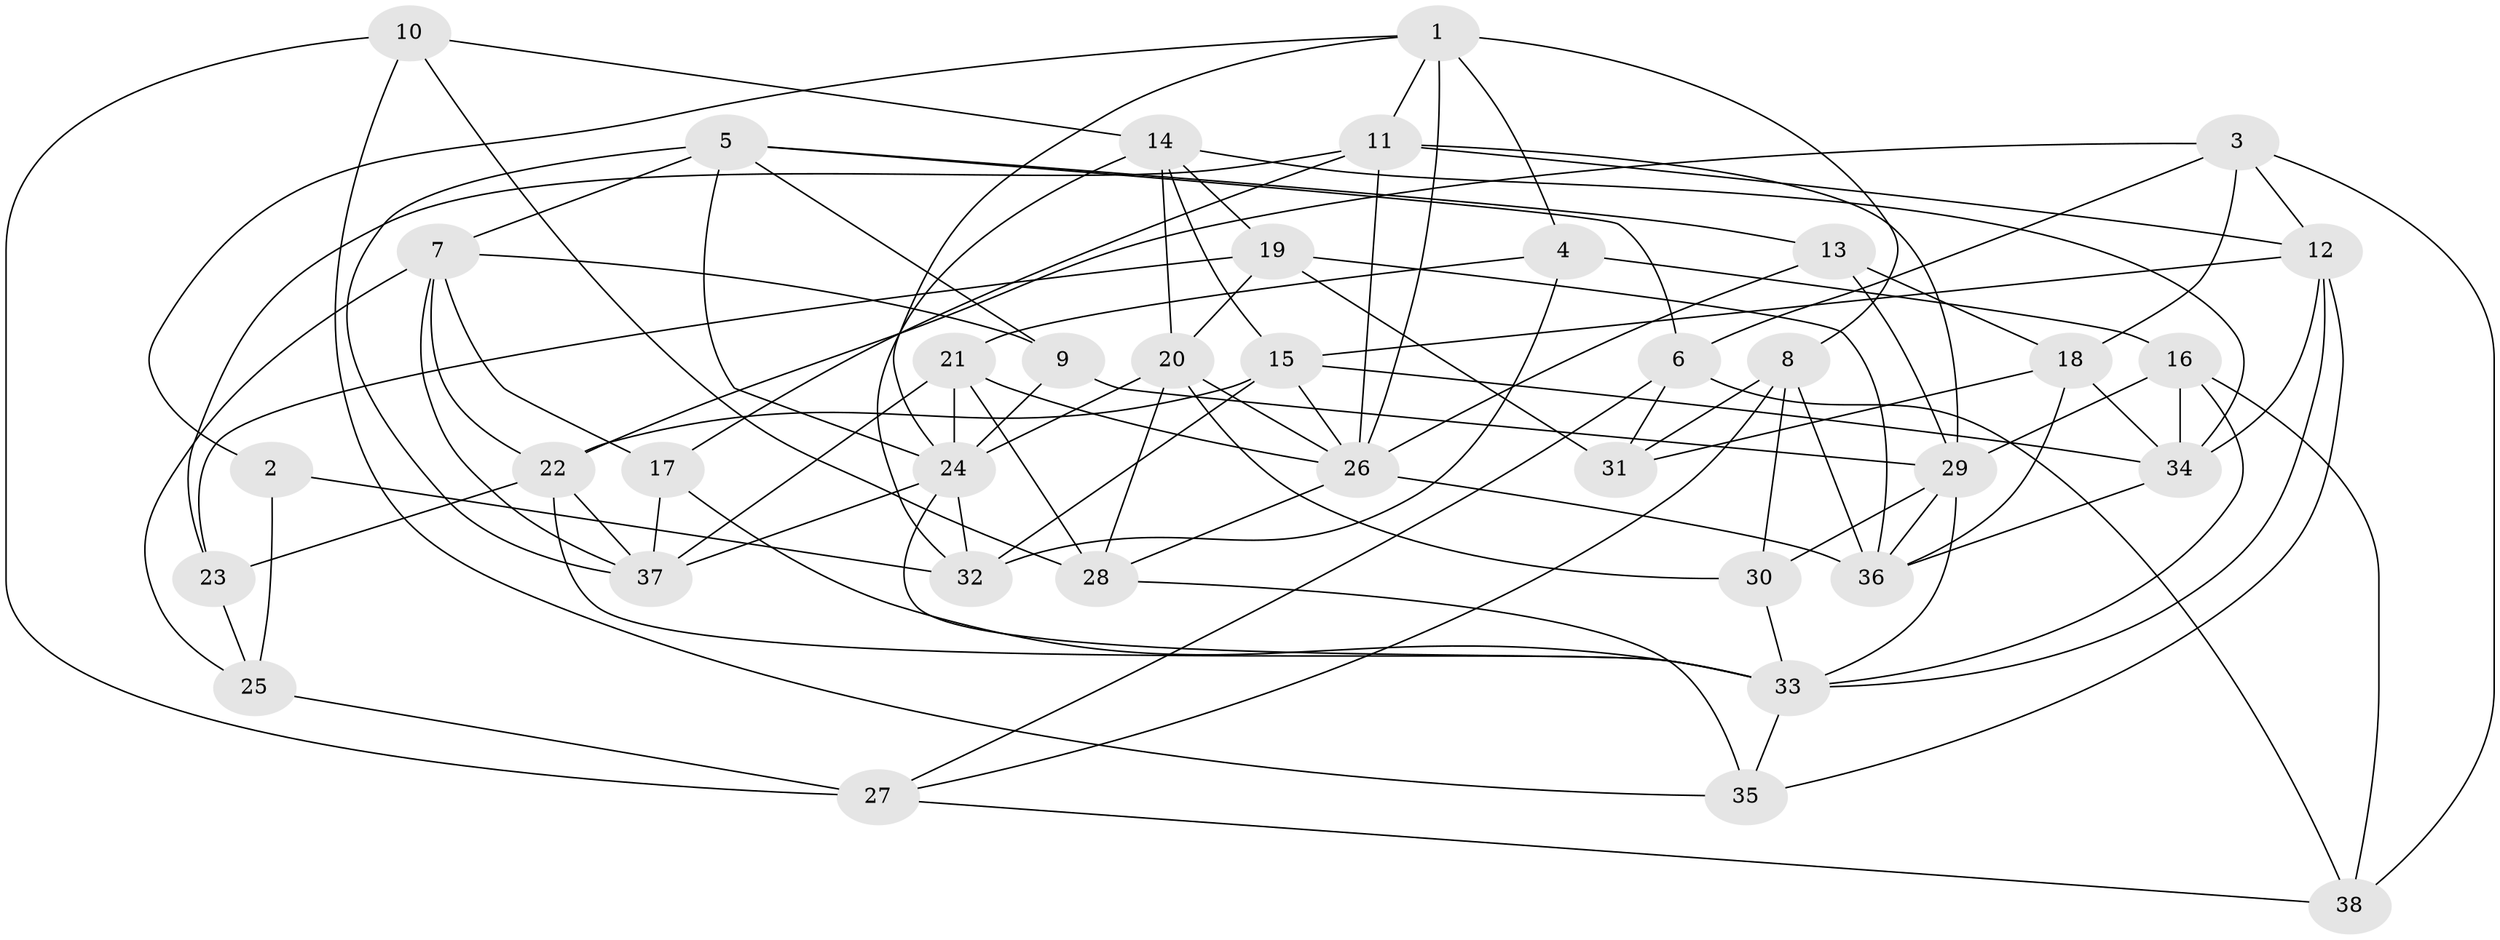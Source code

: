 // original degree distribution, {4: 1.0}
// Generated by graph-tools (version 1.1) at 2025/02/03/09/25 03:02:57]
// undirected, 38 vertices, 100 edges
graph export_dot {
graph [start="1"]
  node [color=gray90,style=filled];
  1;
  2;
  3;
  4;
  5;
  6;
  7;
  8;
  9;
  10;
  11;
  12;
  13;
  14;
  15;
  16;
  17;
  18;
  19;
  20;
  21;
  22;
  23;
  24;
  25;
  26;
  27;
  28;
  29;
  30;
  31;
  32;
  33;
  34;
  35;
  36;
  37;
  38;
  1 -- 2 [weight=1.0];
  1 -- 4 [weight=1.0];
  1 -- 8 [weight=1.0];
  1 -- 11 [weight=1.0];
  1 -- 24 [weight=1.0];
  1 -- 26 [weight=1.0];
  2 -- 25 [weight=2.0];
  2 -- 32 [weight=1.0];
  3 -- 6 [weight=1.0];
  3 -- 12 [weight=1.0];
  3 -- 18 [weight=2.0];
  3 -- 22 [weight=1.0];
  3 -- 38 [weight=1.0];
  4 -- 16 [weight=1.0];
  4 -- 21 [weight=1.0];
  4 -- 32 [weight=1.0];
  5 -- 6 [weight=1.0];
  5 -- 7 [weight=1.0];
  5 -- 9 [weight=1.0];
  5 -- 13 [weight=1.0];
  5 -- 24 [weight=1.0];
  5 -- 37 [weight=1.0];
  6 -- 27 [weight=1.0];
  6 -- 31 [weight=2.0];
  6 -- 38 [weight=1.0];
  7 -- 9 [weight=1.0];
  7 -- 17 [weight=1.0];
  7 -- 22 [weight=1.0];
  7 -- 25 [weight=1.0];
  7 -- 37 [weight=1.0];
  8 -- 27 [weight=1.0];
  8 -- 30 [weight=1.0];
  8 -- 31 [weight=2.0];
  8 -- 36 [weight=1.0];
  9 -- 24 [weight=1.0];
  9 -- 29 [weight=1.0];
  10 -- 14 [weight=1.0];
  10 -- 27 [weight=2.0];
  10 -- 28 [weight=2.0];
  10 -- 35 [weight=1.0];
  11 -- 12 [weight=1.0];
  11 -- 17 [weight=1.0];
  11 -- 23 [weight=1.0];
  11 -- 26 [weight=1.0];
  11 -- 29 [weight=1.0];
  12 -- 15 [weight=1.0];
  12 -- 33 [weight=1.0];
  12 -- 34 [weight=1.0];
  12 -- 35 [weight=1.0];
  13 -- 18 [weight=1.0];
  13 -- 26 [weight=1.0];
  13 -- 29 [weight=1.0];
  14 -- 15 [weight=1.0];
  14 -- 19 [weight=1.0];
  14 -- 20 [weight=1.0];
  14 -- 32 [weight=1.0];
  14 -- 34 [weight=1.0];
  15 -- 22 [weight=1.0];
  15 -- 26 [weight=1.0];
  15 -- 32 [weight=1.0];
  15 -- 34 [weight=1.0];
  16 -- 29 [weight=2.0];
  16 -- 33 [weight=1.0];
  16 -- 34 [weight=1.0];
  16 -- 38 [weight=1.0];
  17 -- 33 [weight=1.0];
  17 -- 37 [weight=1.0];
  18 -- 31 [weight=1.0];
  18 -- 34 [weight=1.0];
  18 -- 36 [weight=1.0];
  19 -- 20 [weight=1.0];
  19 -- 23 [weight=2.0];
  19 -- 31 [weight=1.0];
  19 -- 36 [weight=1.0];
  20 -- 24 [weight=1.0];
  20 -- 26 [weight=1.0];
  20 -- 28 [weight=1.0];
  20 -- 30 [weight=1.0];
  21 -- 24 [weight=2.0];
  21 -- 26 [weight=1.0];
  21 -- 28 [weight=1.0];
  21 -- 37 [weight=1.0];
  22 -- 23 [weight=1.0];
  22 -- 33 [weight=1.0];
  22 -- 37 [weight=1.0];
  23 -- 25 [weight=2.0];
  24 -- 32 [weight=2.0];
  24 -- 33 [weight=1.0];
  24 -- 37 [weight=1.0];
  25 -- 27 [weight=1.0];
  26 -- 28 [weight=1.0];
  26 -- 36 [weight=1.0];
  27 -- 38 [weight=1.0];
  28 -- 35 [weight=1.0];
  29 -- 30 [weight=1.0];
  29 -- 33 [weight=1.0];
  29 -- 36 [weight=1.0];
  30 -- 33 [weight=1.0];
  33 -- 35 [weight=1.0];
  34 -- 36 [weight=1.0];
}
